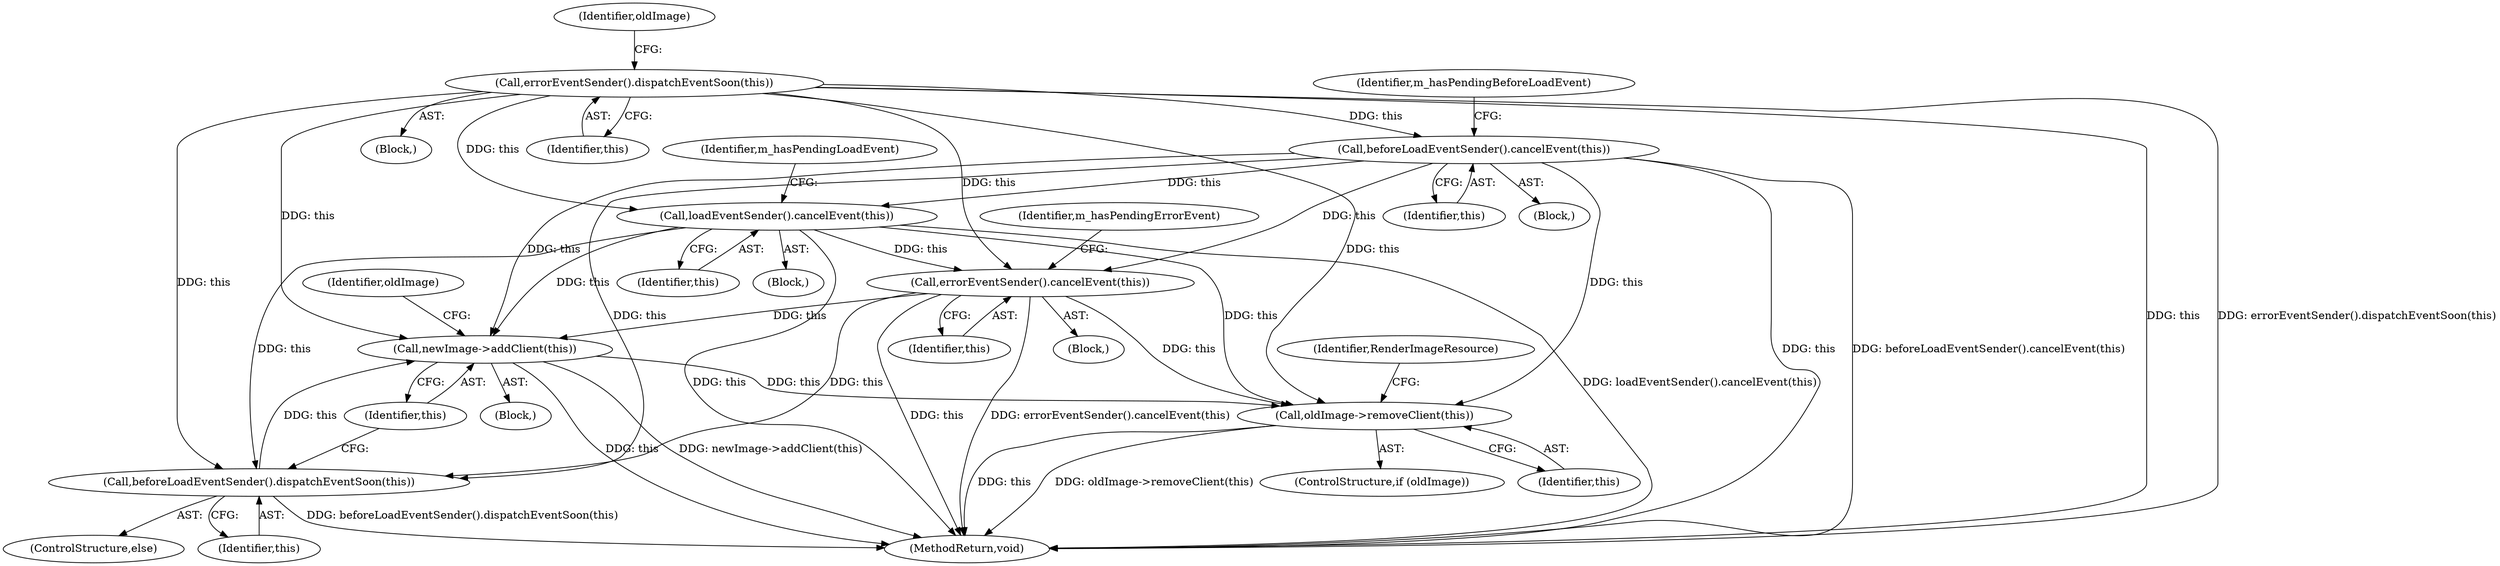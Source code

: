 digraph "0_Chrome_7d085fbb43b21e959900b94f191588fd10546a94@API" {
"1000284" [label="(Call,oldImage->removeClient(this))"];
"1000224" [label="(Call,beforeLoadEventSender().cancelEvent(this))"];
"1000196" [label="(Call,errorEventSender().dispatchEventSoon(this))"];
"1000232" [label="(Call,loadEventSender().cancelEvent(this))"];
"1000280" [label="(Call,newImage->addClient(this))"];
"1000276" [label="(Call,beforeLoadEventSender().dispatchEventSoon(this))"];
"1000242" [label="(Call,errorEventSender().cancelEvent(this))"];
"1000282" [label="(ControlStructure,if (oldImage))"];
"1000189" [label="(Block,)"];
"1000227" [label="(Identifier,m_hasPendingBeforeLoadEvent)"];
"1000280" [label="(Call,newImage->addClient(this))"];
"1000245" [label="(Identifier,m_hasPendingErrorEvent)"];
"1000275" [label="(ControlStructure,else)"];
"1000196" [label="(Call,errorEventSender().dispatchEventSoon(this))"];
"1000294" [label="(MethodReturn,void)"];
"1000224" [label="(Call,beforeLoadEventSender().cancelEvent(this))"];
"1000233" [label="(Identifier,this)"];
"1000225" [label="(Identifier,this)"];
"1000277" [label="(Identifier,this)"];
"1000241" [label="(Block,)"];
"1000265" [label="(Block,)"];
"1000235" [label="(Identifier,m_hasPendingLoadEvent)"];
"1000284" [label="(Call,oldImage->removeClient(this))"];
"1000285" [label="(Identifier,this)"];
"1000276" [label="(Call,beforeLoadEventSender().dispatchEventSoon(this))"];
"1000281" [label="(Identifier,this)"];
"1000243" [label="(Identifier,this)"];
"1000242" [label="(Call,errorEventSender().cancelEvent(this))"];
"1000289" [label="(Identifier,RenderImageResource)"];
"1000232" [label="(Call,loadEventSender().cancelEvent(this))"];
"1000231" [label="(Block,)"];
"1000283" [label="(Identifier,oldImage)"];
"1000223" [label="(Block,)"];
"1000214" [label="(Identifier,oldImage)"];
"1000197" [label="(Identifier,this)"];
"1000284" -> "1000282"  [label="AST: "];
"1000284" -> "1000285"  [label="CFG: "];
"1000285" -> "1000284"  [label="AST: "];
"1000289" -> "1000284"  [label="CFG: "];
"1000284" -> "1000294"  [label="DDG: this"];
"1000284" -> "1000294"  [label="DDG: oldImage->removeClient(this)"];
"1000224" -> "1000284"  [label="DDG: this"];
"1000232" -> "1000284"  [label="DDG: this"];
"1000196" -> "1000284"  [label="DDG: this"];
"1000280" -> "1000284"  [label="DDG: this"];
"1000242" -> "1000284"  [label="DDG: this"];
"1000224" -> "1000223"  [label="AST: "];
"1000224" -> "1000225"  [label="CFG: "];
"1000225" -> "1000224"  [label="AST: "];
"1000227" -> "1000224"  [label="CFG: "];
"1000224" -> "1000294"  [label="DDG: this"];
"1000224" -> "1000294"  [label="DDG: beforeLoadEventSender().cancelEvent(this)"];
"1000196" -> "1000224"  [label="DDG: this"];
"1000224" -> "1000232"  [label="DDG: this"];
"1000224" -> "1000242"  [label="DDG: this"];
"1000224" -> "1000276"  [label="DDG: this"];
"1000224" -> "1000280"  [label="DDG: this"];
"1000196" -> "1000189"  [label="AST: "];
"1000196" -> "1000197"  [label="CFG: "];
"1000197" -> "1000196"  [label="AST: "];
"1000214" -> "1000196"  [label="CFG: "];
"1000196" -> "1000294"  [label="DDG: this"];
"1000196" -> "1000294"  [label="DDG: errorEventSender().dispatchEventSoon(this)"];
"1000196" -> "1000232"  [label="DDG: this"];
"1000196" -> "1000242"  [label="DDG: this"];
"1000196" -> "1000276"  [label="DDG: this"];
"1000196" -> "1000280"  [label="DDG: this"];
"1000232" -> "1000231"  [label="AST: "];
"1000232" -> "1000233"  [label="CFG: "];
"1000233" -> "1000232"  [label="AST: "];
"1000235" -> "1000232"  [label="CFG: "];
"1000232" -> "1000294"  [label="DDG: this"];
"1000232" -> "1000294"  [label="DDG: loadEventSender().cancelEvent(this)"];
"1000232" -> "1000242"  [label="DDG: this"];
"1000232" -> "1000276"  [label="DDG: this"];
"1000232" -> "1000280"  [label="DDG: this"];
"1000280" -> "1000265"  [label="AST: "];
"1000280" -> "1000281"  [label="CFG: "];
"1000281" -> "1000280"  [label="AST: "];
"1000283" -> "1000280"  [label="CFG: "];
"1000280" -> "1000294"  [label="DDG: newImage->addClient(this)"];
"1000280" -> "1000294"  [label="DDG: this"];
"1000276" -> "1000280"  [label="DDG: this"];
"1000242" -> "1000280"  [label="DDG: this"];
"1000276" -> "1000275"  [label="AST: "];
"1000276" -> "1000277"  [label="CFG: "];
"1000277" -> "1000276"  [label="AST: "];
"1000281" -> "1000276"  [label="CFG: "];
"1000276" -> "1000294"  [label="DDG: beforeLoadEventSender().dispatchEventSoon(this)"];
"1000242" -> "1000276"  [label="DDG: this"];
"1000242" -> "1000241"  [label="AST: "];
"1000242" -> "1000243"  [label="CFG: "];
"1000243" -> "1000242"  [label="AST: "];
"1000245" -> "1000242"  [label="CFG: "];
"1000242" -> "1000294"  [label="DDG: errorEventSender().cancelEvent(this)"];
"1000242" -> "1000294"  [label="DDG: this"];
}
